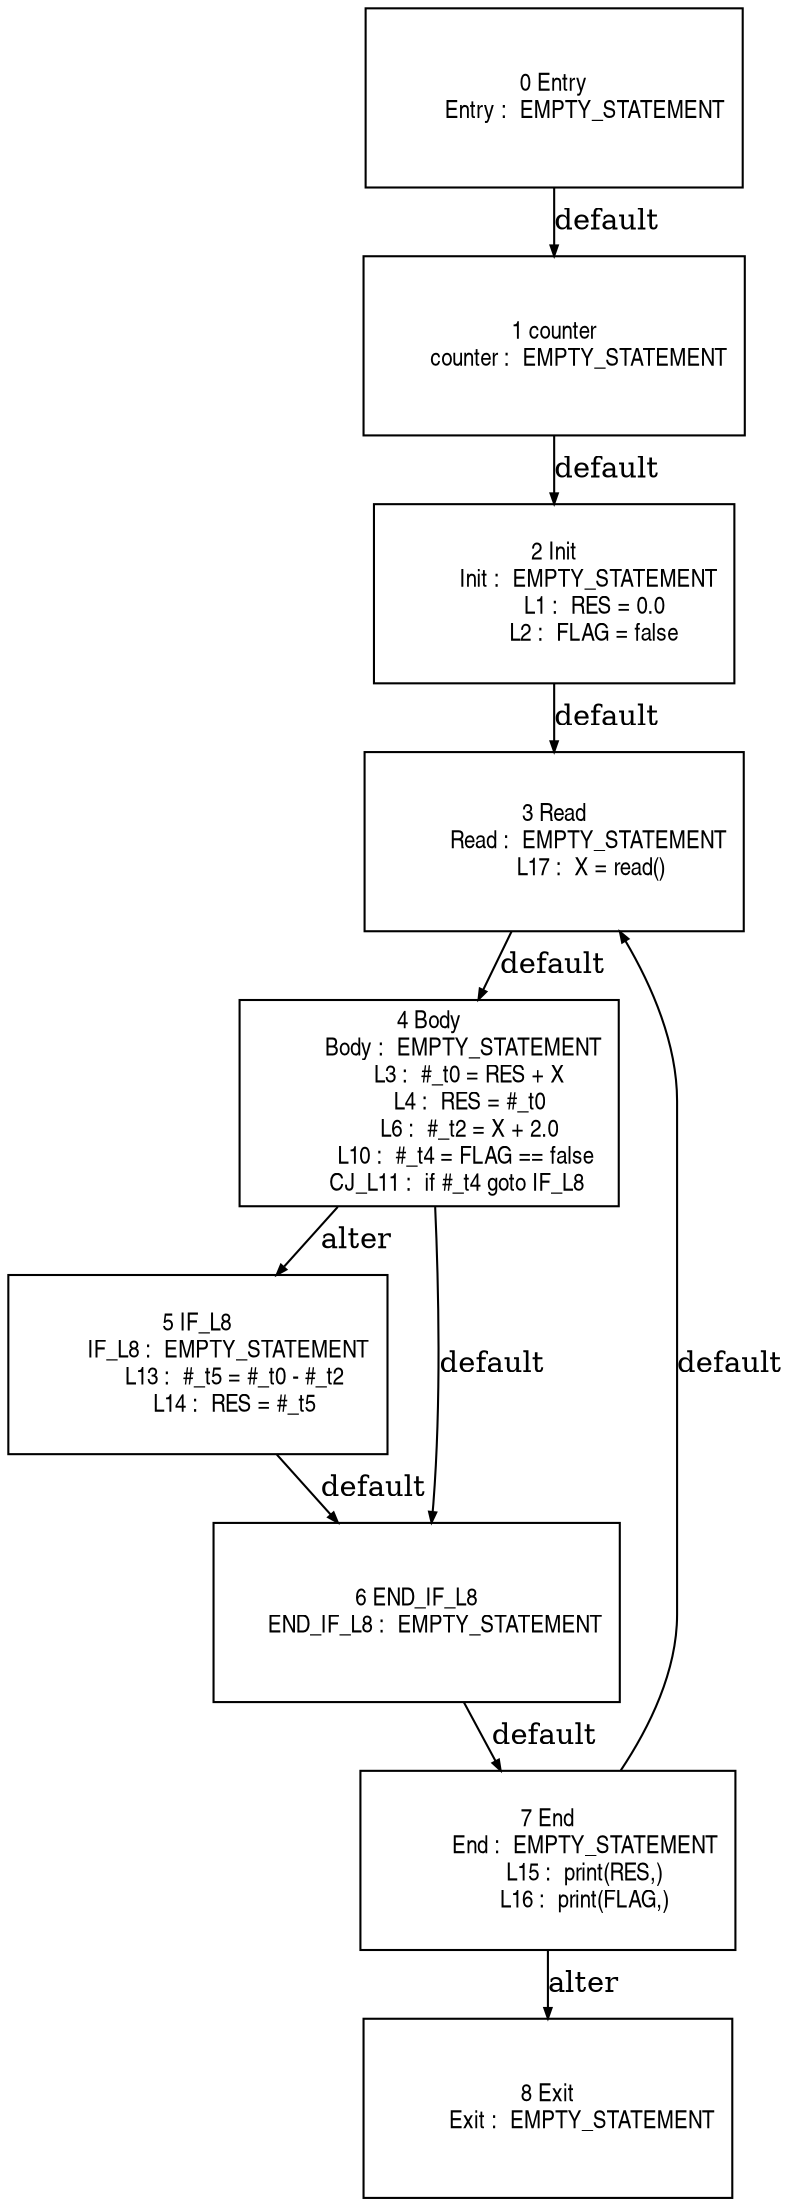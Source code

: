 digraph G {
  ranksep=.25;
  edge [arrowsize=.5]
  node [shape=rectangle, fontname="ArialNarrow",
        fontsize=12,  height=1.2];
  "2 Init
           Init :  EMPTY_STATEMENT
             L1 :  RES = 0.0
             L2 :  FLAG = false
"; "3 Read
           Read :  EMPTY_STATEMENT
            L17 :  X = read()
"; "0 Entry
          Entry :  EMPTY_STATEMENT
"; "7 End
            End :  EMPTY_STATEMENT
            L15 :  print(RES,)
            L16 :  print(FLAG,)
"; "5 IF_L8
          IF_L8 :  EMPTY_STATEMENT
            L13 :  #_t5 = #_t0 - #_t2
            L14 :  RES = #_t5
"; "1 counter
        counter :  EMPTY_STATEMENT
"; "6 END_IF_L8
      END_IF_L8 :  EMPTY_STATEMENT
"; "8 Exit
           Exit :  EMPTY_STATEMENT
"; "4 Body
           Body :  EMPTY_STATEMENT
             L3 :  #_t0 = RES + X
             L4 :  RES = #_t0
             L6 :  #_t2 = X + 2.0
            L10 :  #_t4 = FLAG == false
         CJ_L11 :  if #_t4 goto IF_L8
"; 
  "1 counter
        counter :  EMPTY_STATEMENT
" -> "2 Init
           Init :  EMPTY_STATEMENT
             L1 :  RES = 0.0
             L2 :  FLAG = false
"  [label="default"];
  "2 Init
           Init :  EMPTY_STATEMENT
             L1 :  RES = 0.0
             L2 :  FLAG = false
" -> "3 Read
           Read :  EMPTY_STATEMENT
            L17 :  X = read()
"  [label="default"];
  "4 Body
           Body :  EMPTY_STATEMENT
             L3 :  #_t0 = RES + X
             L4 :  RES = #_t0
             L6 :  #_t2 = X + 2.0
            L10 :  #_t4 = FLAG == false
         CJ_L11 :  if #_t4 goto IF_L8
" -> "6 END_IF_L8
      END_IF_L8 :  EMPTY_STATEMENT
"  [label="default"];
  "4 Body
           Body :  EMPTY_STATEMENT
             L3 :  #_t0 = RES + X
             L4 :  RES = #_t0
             L6 :  #_t2 = X + 2.0
            L10 :  #_t4 = FLAG == false
         CJ_L11 :  if #_t4 goto IF_L8
" -> "5 IF_L8
          IF_L8 :  EMPTY_STATEMENT
            L13 :  #_t5 = #_t0 - #_t2
            L14 :  RES = #_t5
"  [label="alter"];
  "5 IF_L8
          IF_L8 :  EMPTY_STATEMENT
            L13 :  #_t5 = #_t0 - #_t2
            L14 :  RES = #_t5
" -> "6 END_IF_L8
      END_IF_L8 :  EMPTY_STATEMENT
"  [label="default"];
  "6 END_IF_L8
      END_IF_L8 :  EMPTY_STATEMENT
" -> "7 End
            End :  EMPTY_STATEMENT
            L15 :  print(RES,)
            L16 :  print(FLAG,)
"  [label="default"];
  "0 Entry
          Entry :  EMPTY_STATEMENT
" -> "1 counter
        counter :  EMPTY_STATEMENT
"  [label="default"];
  "7 End
            End :  EMPTY_STATEMENT
            L15 :  print(RES,)
            L16 :  print(FLAG,)
" -> "3 Read
           Read :  EMPTY_STATEMENT
            L17 :  X = read()
"  [label="default"];
  "7 End
            End :  EMPTY_STATEMENT
            L15 :  print(RES,)
            L16 :  print(FLAG,)
" -> "8 Exit
           Exit :  EMPTY_STATEMENT
"  [label="alter"];
  "3 Read
           Read :  EMPTY_STATEMENT
            L17 :  X = read()
" -> "4 Body
           Body :  EMPTY_STATEMENT
             L3 :  #_t0 = RES + X
             L4 :  RES = #_t0
             L6 :  #_t2 = X + 2.0
            L10 :  #_t4 = FLAG == false
         CJ_L11 :  if #_t4 goto IF_L8
"  [label="default"];
}

